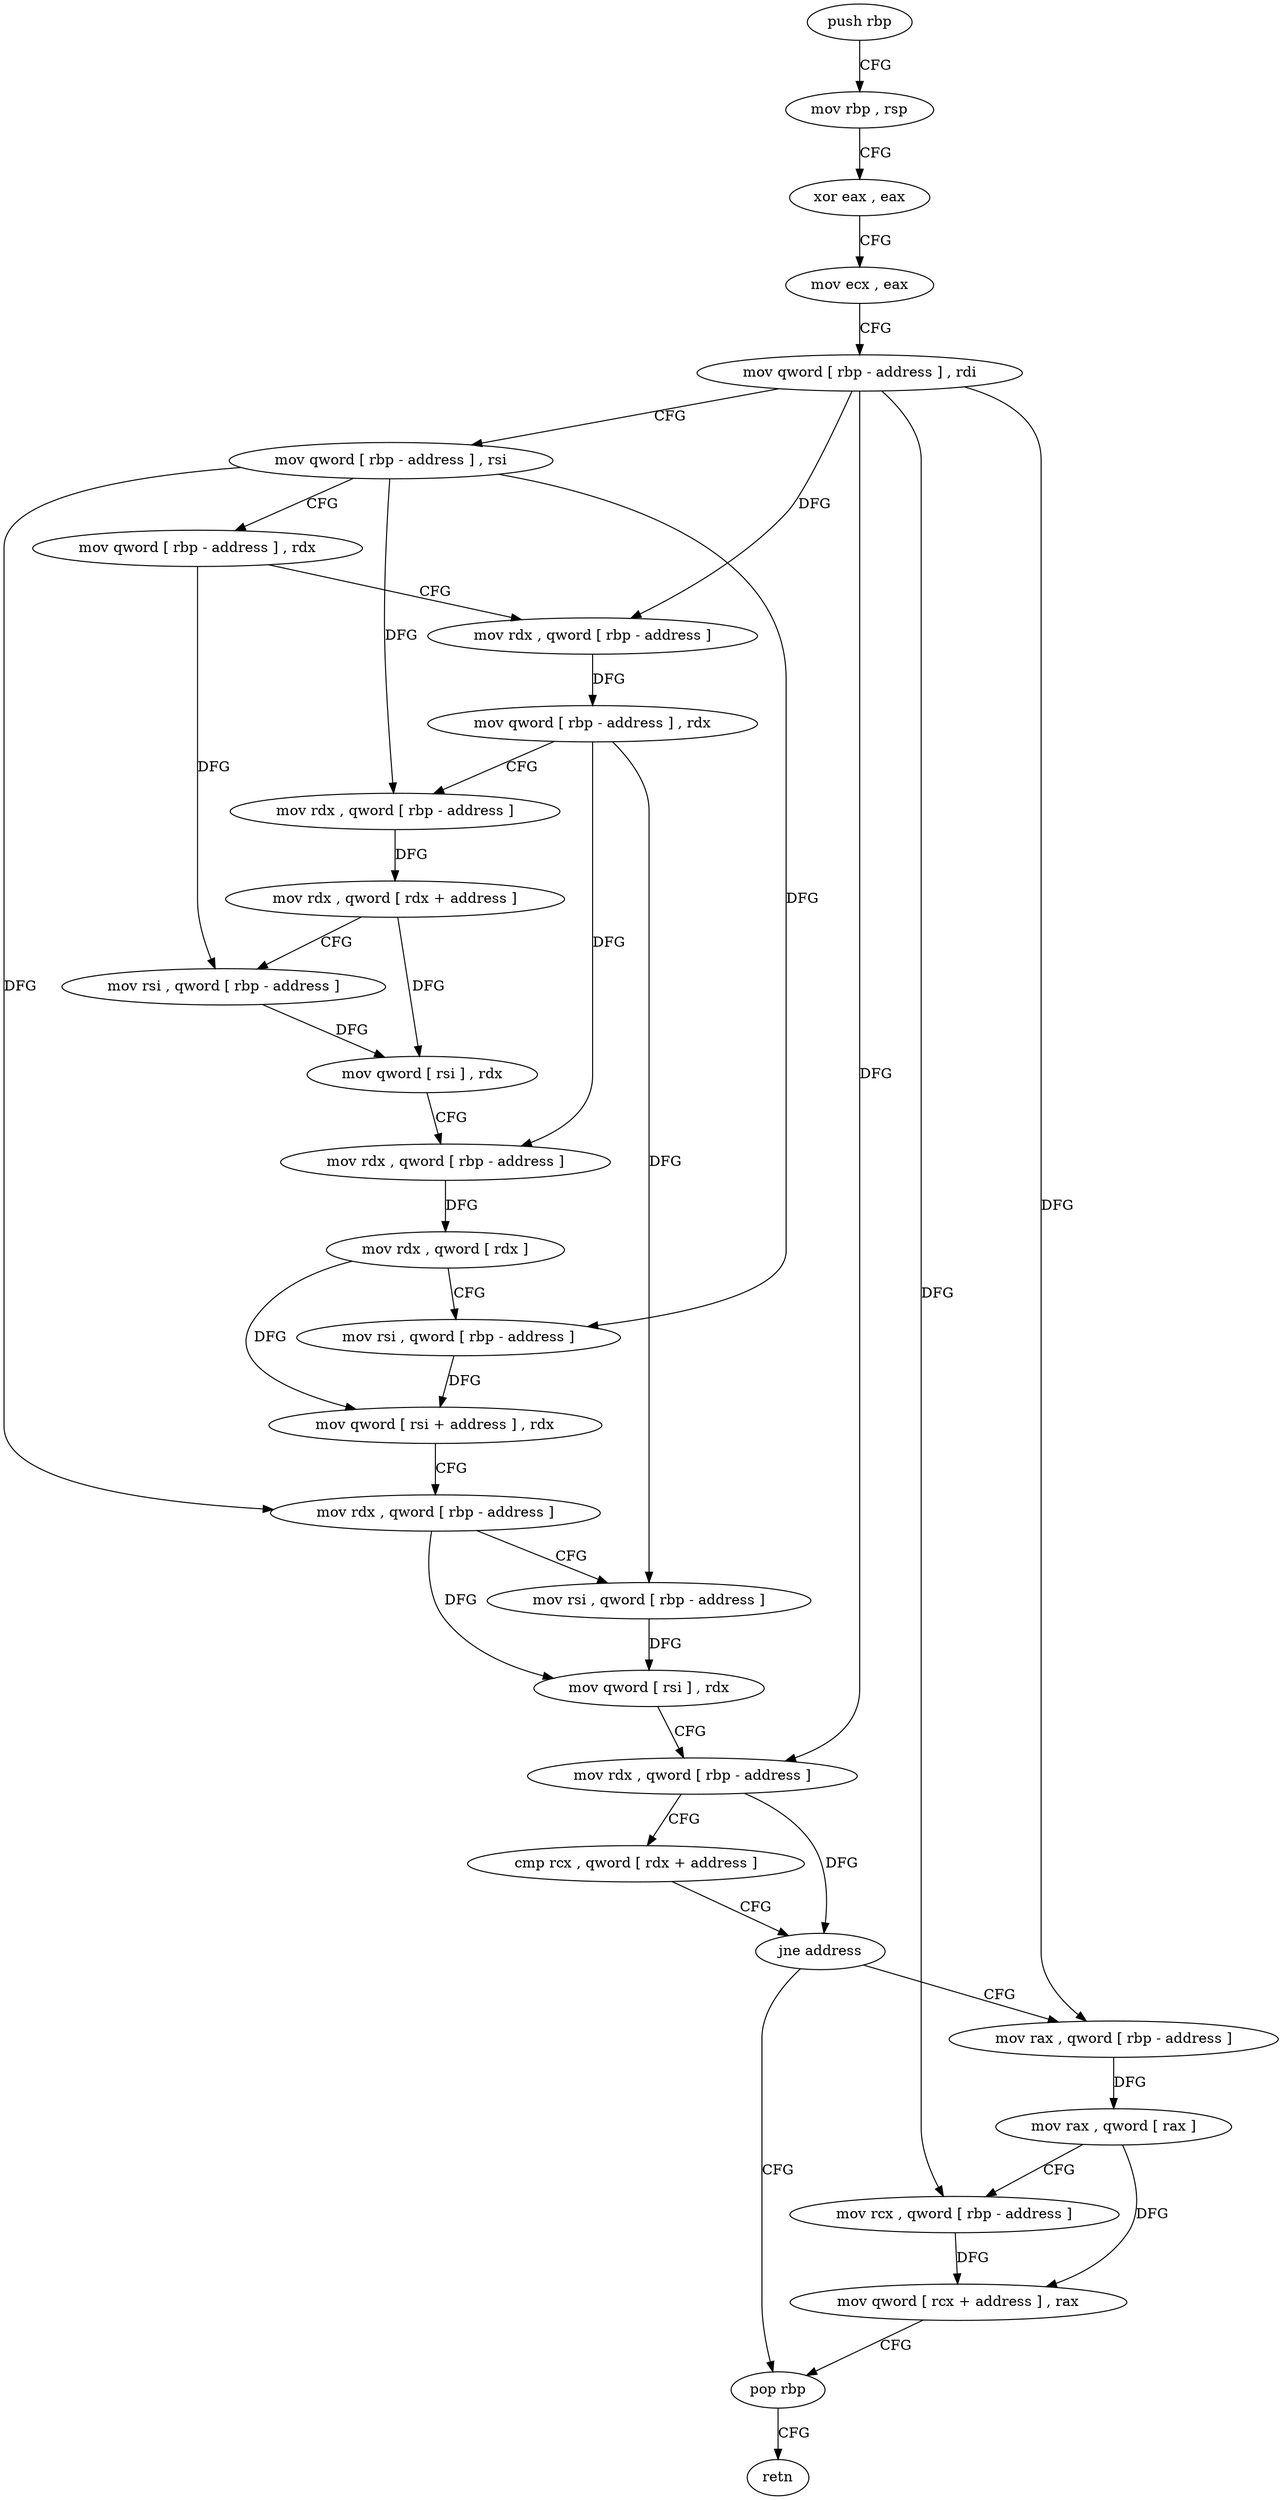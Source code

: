 digraph "func" {
"4239216" [label = "push rbp" ]
"4239217" [label = "mov rbp , rsp" ]
"4239220" [label = "xor eax , eax" ]
"4239222" [label = "mov ecx , eax" ]
"4239224" [label = "mov qword [ rbp - address ] , rdi" ]
"4239228" [label = "mov qword [ rbp - address ] , rsi" ]
"4239232" [label = "mov qword [ rbp - address ] , rdx" ]
"4239236" [label = "mov rdx , qword [ rbp - address ]" ]
"4239240" [label = "mov qword [ rbp - address ] , rdx" ]
"4239244" [label = "mov rdx , qword [ rbp - address ]" ]
"4239248" [label = "mov rdx , qword [ rdx + address ]" ]
"4239255" [label = "mov rsi , qword [ rbp - address ]" ]
"4239259" [label = "mov qword [ rsi ] , rdx" ]
"4239262" [label = "mov rdx , qword [ rbp - address ]" ]
"4239266" [label = "mov rdx , qword [ rdx ]" ]
"4239269" [label = "mov rsi , qword [ rbp - address ]" ]
"4239273" [label = "mov qword [ rsi + address ] , rdx" ]
"4239280" [label = "mov rdx , qword [ rbp - address ]" ]
"4239284" [label = "mov rsi , qword [ rbp - address ]" ]
"4239288" [label = "mov qword [ rsi ] , rdx" ]
"4239291" [label = "mov rdx , qword [ rbp - address ]" ]
"4239295" [label = "cmp rcx , qword [ rdx + address ]" ]
"4239299" [label = "jne address" ]
"4239320" [label = "pop rbp" ]
"4239305" [label = "mov rax , qword [ rbp - address ]" ]
"4239321" [label = "retn" ]
"4239309" [label = "mov rax , qword [ rax ]" ]
"4239312" [label = "mov rcx , qword [ rbp - address ]" ]
"4239316" [label = "mov qword [ rcx + address ] , rax" ]
"4239216" -> "4239217" [ label = "CFG" ]
"4239217" -> "4239220" [ label = "CFG" ]
"4239220" -> "4239222" [ label = "CFG" ]
"4239222" -> "4239224" [ label = "CFG" ]
"4239224" -> "4239228" [ label = "CFG" ]
"4239224" -> "4239236" [ label = "DFG" ]
"4239224" -> "4239291" [ label = "DFG" ]
"4239224" -> "4239305" [ label = "DFG" ]
"4239224" -> "4239312" [ label = "DFG" ]
"4239228" -> "4239232" [ label = "CFG" ]
"4239228" -> "4239244" [ label = "DFG" ]
"4239228" -> "4239269" [ label = "DFG" ]
"4239228" -> "4239280" [ label = "DFG" ]
"4239232" -> "4239236" [ label = "CFG" ]
"4239232" -> "4239255" [ label = "DFG" ]
"4239236" -> "4239240" [ label = "DFG" ]
"4239240" -> "4239244" [ label = "CFG" ]
"4239240" -> "4239262" [ label = "DFG" ]
"4239240" -> "4239284" [ label = "DFG" ]
"4239244" -> "4239248" [ label = "DFG" ]
"4239248" -> "4239255" [ label = "CFG" ]
"4239248" -> "4239259" [ label = "DFG" ]
"4239255" -> "4239259" [ label = "DFG" ]
"4239259" -> "4239262" [ label = "CFG" ]
"4239262" -> "4239266" [ label = "DFG" ]
"4239266" -> "4239269" [ label = "CFG" ]
"4239266" -> "4239273" [ label = "DFG" ]
"4239269" -> "4239273" [ label = "DFG" ]
"4239273" -> "4239280" [ label = "CFG" ]
"4239280" -> "4239284" [ label = "CFG" ]
"4239280" -> "4239288" [ label = "DFG" ]
"4239284" -> "4239288" [ label = "DFG" ]
"4239288" -> "4239291" [ label = "CFG" ]
"4239291" -> "4239295" [ label = "CFG" ]
"4239291" -> "4239299" [ label = "DFG" ]
"4239295" -> "4239299" [ label = "CFG" ]
"4239299" -> "4239320" [ label = "CFG" ]
"4239299" -> "4239305" [ label = "CFG" ]
"4239320" -> "4239321" [ label = "CFG" ]
"4239305" -> "4239309" [ label = "DFG" ]
"4239309" -> "4239312" [ label = "CFG" ]
"4239309" -> "4239316" [ label = "DFG" ]
"4239312" -> "4239316" [ label = "DFG" ]
"4239316" -> "4239320" [ label = "CFG" ]
}
